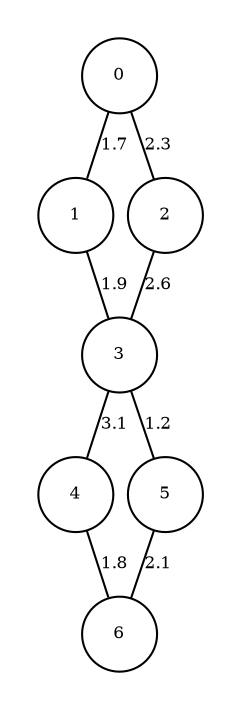 graph Infinity
{
	graph[center = true, margin = 0.2, nodesep = 0.1, ranksep = 0.3]
	node[shape = circle, fontsize = 8];
	edge[arrowsize = 0.6, fontsize = 8];

	0 [pos = "0, 2"];
	1 [pos = "2, 4"];
	2 [pos = "2, 0"];
	3 [pos = "4, 2"];
	4 [pos = "6, 4"];
	5 [pos = "6, 0"];
	6 [pos = "8, 2"];

	0 -- 1 [label = "1.7"];
	0 -- 2 [label = "2.3"];
	1 -- 3 [label = "1.9"];
	2 -- 3 [label = "2.6"];
	3 -- 4 [label = "3.1"];
	3 -- 5 [label = "1.2"];
	4 -- 6 [label = "1.8"];
	5 -- 6 [label = "2.1"];
}

